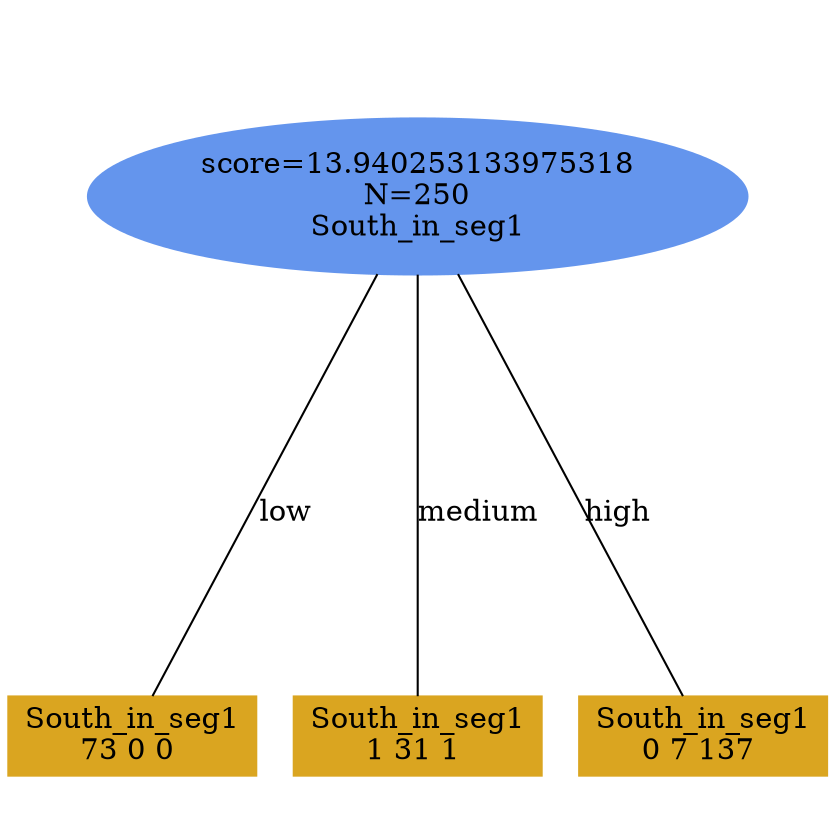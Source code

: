 digraph "DD" {
size = "7.5,10"
ratio=1.0;
center = true;
edge [dir = none];
{ rank = same; node [shape=ellipse, style=filled, color=cornflowerblue];"5971" [label="score=13.940253133975318\nN=250\nSouth_in_seg1"];}
{ rank = same; node [shape=box, style=filled, color=goldenrod];"5972" [label="South_in_seg1\n73 0 0 "];}
{ rank = same; node [shape=box, style=filled, color=goldenrod];"5973" [label="South_in_seg1\n1 31 1 "];}
{ rank = same; node [shape=box, style=filled, color=goldenrod];"5974" [label="South_in_seg1\n0 7 137 "];}
"5971" -> "5972" [label = "low"];
"5971" -> "5973" [label = "medium"];
"5971" -> "5974" [label = "high"];

}